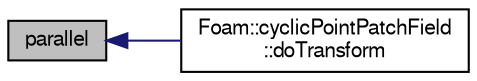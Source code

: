 digraph "parallel"
{
  bgcolor="transparent";
  edge [fontname="FreeSans",fontsize="10",labelfontname="FreeSans",labelfontsize="10"];
  node [fontname="FreeSans",fontsize="10",shape=record];
  rankdir="LR";
  Node78 [label="parallel",height=0.2,width=0.4,color="black", fillcolor="grey75", style="filled", fontcolor="black"];
  Node78 -> Node79 [dir="back",color="midnightblue",fontsize="10",style="solid",fontname="FreeSans"];
  Node79 [label="Foam::cyclicPointPatchField\l::doTransform",height=0.2,width=0.4,color="black",URL="$a26582.html#a1a72fff645a76007304a293091997e6d",tooltip="Cyclic coupled interface functions. "];
}

